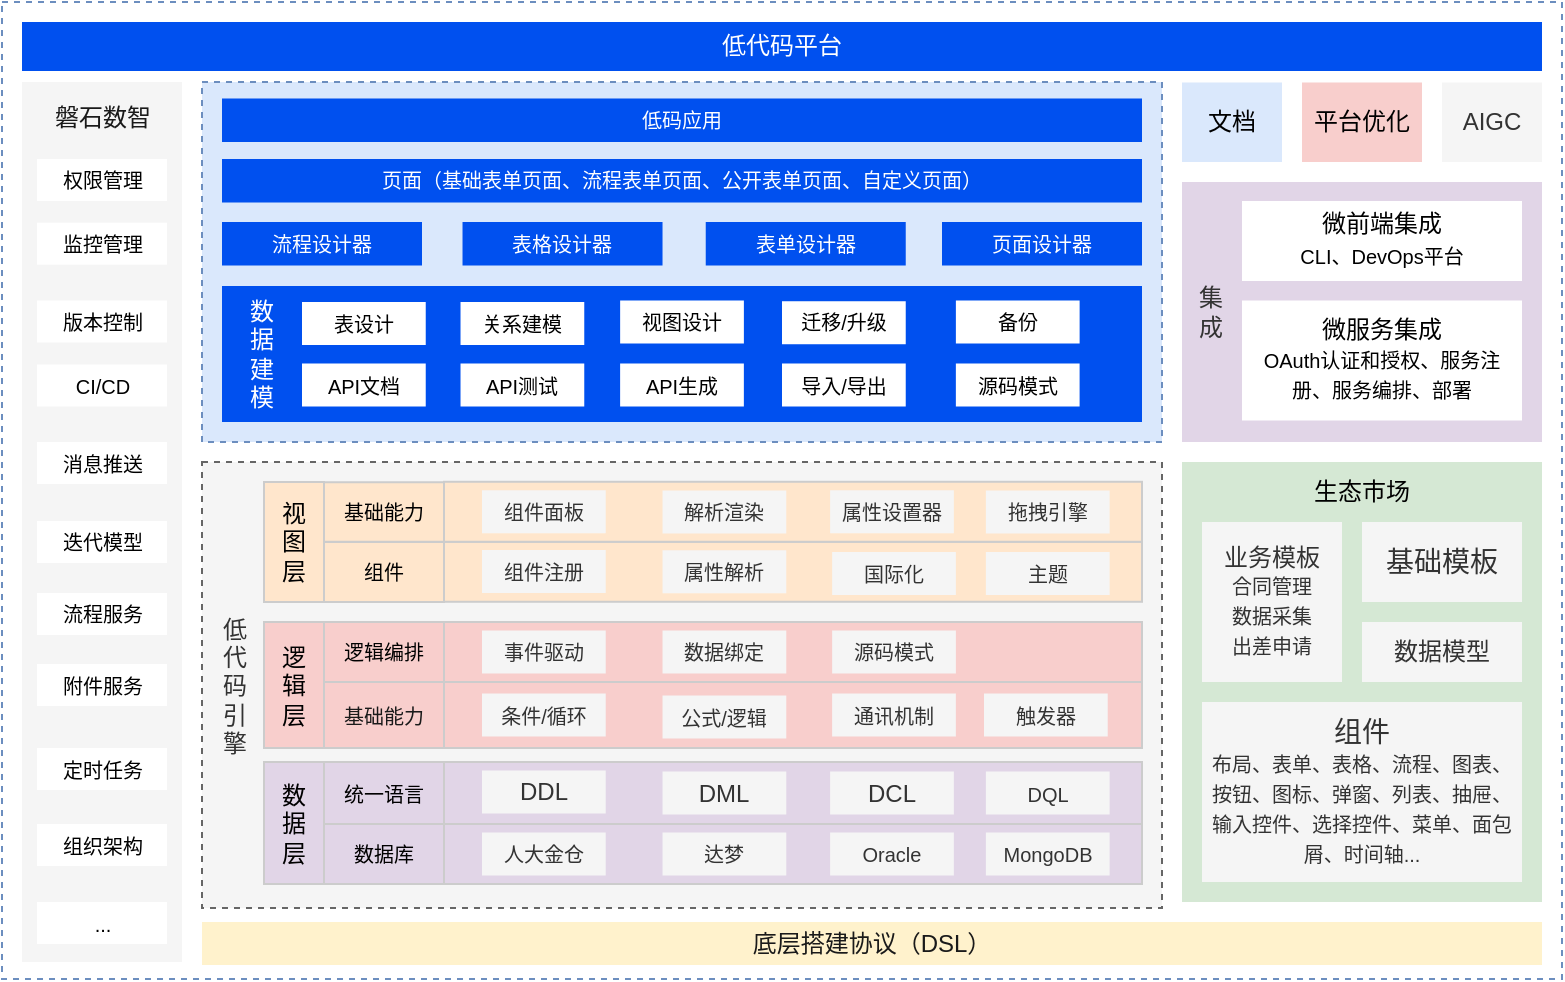 <mxfile version="24.4.10" type="github">
  <diagram name="第 1 页" id="B_uo7OJ-f0cf3lO3-WNb">
    <mxGraphModel dx="1195" dy="650" grid="1" gridSize="10" guides="1" tooltips="1" connect="1" arrows="1" fold="1" page="1" pageScale="1" pageWidth="827" pageHeight="1169" math="0" shadow="0">
      <root>
        <mxCell id="0" />
        <mxCell id="1" parent="0" />
        <mxCell id="cuvuWjdc5wPWUUID254h-1" value="" style="rounded=0;whiteSpace=wrap;html=1;dashed=1;fillColor=none;strokeColor=#6c8ebf;strokeWidth=1;" parent="1" vertex="1">
          <mxGeometry x="220" y="60" width="780" height="488.5" as="geometry" />
        </mxCell>
        <mxCell id="cuvuWjdc5wPWUUID254h-2" value="" style="rounded=0;whiteSpace=wrap;html=1;fillColor=#f5f5f5;strokeColor=#666666;dashed=1;strokeWidth=1;fontColor=#333333;" parent="1" vertex="1">
          <mxGeometry x="320" y="290" width="480" height="223" as="geometry" />
        </mxCell>
        <mxCell id="cuvuWjdc5wPWUUID254h-6" value="" style="rounded=0;whiteSpace=wrap;html=1;fillColor=#dae8fc;strokeColor=#6c8ebf;dashed=1;" parent="1" vertex="1">
          <mxGeometry x="320" y="100" width="480" height="180" as="geometry" />
        </mxCell>
        <mxCell id="cuvuWjdc5wPWUUID254h-7" value="" style="rounded=0;whiteSpace=wrap;html=1;strokeWidth=1;strokeColor=none;fillColor=#f5f5f5;fontColor=#333333;" parent="1" vertex="1">
          <mxGeometry x="230" y="100" width="80" height="440" as="geometry" />
        </mxCell>
        <mxCell id="cuvuWjdc5wPWUUID254h-8" value="低代码平台" style="rounded=0;whiteSpace=wrap;html=1;fillColor=#0050ef;fontColor=#ffffff;strokeColor=none;" parent="1" vertex="1">
          <mxGeometry x="230" y="70" width="760" height="24.5" as="geometry" />
        </mxCell>
        <mxCell id="cuvuWjdc5wPWUUID254h-9" value="&lt;font color=&quot;#1a1a1a&quot;&gt;底层搭建协议（DSL）&lt;/font&gt;" style="rounded=0;whiteSpace=wrap;html=1;fillColor=#fff2cc;strokeColor=none;" parent="1" vertex="1">
          <mxGeometry x="320" y="520" width="670" height="21.5" as="geometry" />
        </mxCell>
        <mxCell id="cuvuWjdc5wPWUUID254h-32" value="磐石数智" style="text;html=1;align=center;verticalAlign=middle;whiteSpace=wrap;rounded=0;fontColor=#1A1A1A;" parent="1" vertex="1">
          <mxGeometry x="237.5" y="108.25" width="65" height="18.5" as="geometry" />
        </mxCell>
        <mxCell id="cuvuWjdc5wPWUUID254h-38" value="&lt;div style=&quot;&quot;&gt;&lt;br&gt;&lt;/div&gt;" style="rounded=0;whiteSpace=wrap;html=1;align=left;strokeColor=#82b366;fillColor=#d5e8d4;dashed=1;strokeWidth=1;" parent="1" vertex="1">
          <mxGeometry x="351" y="370" width="439" height="63" as="geometry" />
        </mxCell>
        <mxCell id="cuvuWjdc5wPWUUID254h-50" value="" style="rounded=0;whiteSpace=wrap;html=1;fillColor=#d5e8d4;strokeColor=none;dashed=1;strokeWidth=2;" parent="1" vertex="1">
          <mxGeometry x="810" y="290" width="180" height="220" as="geometry" />
        </mxCell>
        <mxCell id="ZQ_SVGyBONcuIK9nk_CX-1" value="权限管理" style="rounded=0;whiteSpace=wrap;html=1;fontSize=10;strokeColor=none;" parent="1" vertex="1">
          <mxGeometry x="237.5" y="138.5" width="65" height="21" as="geometry" />
        </mxCell>
        <mxCell id="ZQ_SVGyBONcuIK9nk_CX-6" value="监控管理" style="rounded=0;whiteSpace=wrap;html=1;fontSize=10;strokeColor=none;" parent="1" vertex="1">
          <mxGeometry x="237.5" y="170.37" width="65" height="21" as="geometry" />
        </mxCell>
        <mxCell id="ZQ_SVGyBONcuIK9nk_CX-7" value="版本控制" style="rounded=0;whiteSpace=wrap;html=1;fontSize=10;strokeColor=none;" parent="1" vertex="1">
          <mxGeometry x="237.5" y="209.25" width="65" height="21" as="geometry" />
        </mxCell>
        <mxCell id="ZQ_SVGyBONcuIK9nk_CX-9" value="CI/CD" style="rounded=0;whiteSpace=wrap;html=1;fontSize=10;strokeColor=none;" parent="1" vertex="1">
          <mxGeometry x="237.5" y="241.25" width="65" height="21" as="geometry" />
        </mxCell>
        <mxCell id="ZQ_SVGyBONcuIK9nk_CX-10" value="消息推送" style="rounded=0;whiteSpace=wrap;html=1;fontSize=10;strokeColor=none;" parent="1" vertex="1">
          <mxGeometry x="237.5" y="280" width="65" height="21" as="geometry" />
        </mxCell>
        <mxCell id="ZQ_SVGyBONcuIK9nk_CX-11" value="流程服务" style="rounded=0;whiteSpace=wrap;html=1;fontSize=10;strokeColor=none;" parent="1" vertex="1">
          <mxGeometry x="237.5" y="355.5" width="65" height="21" as="geometry" />
        </mxCell>
        <mxCell id="ZQ_SVGyBONcuIK9nk_CX-12" value="定时任务" style="rounded=0;whiteSpace=wrap;html=1;fontSize=10;strokeColor=none;" parent="1" vertex="1">
          <mxGeometry x="237.5" y="433" width="65" height="21" as="geometry" />
        </mxCell>
        <mxCell id="ZQ_SVGyBONcuIK9nk_CX-14" value="组织架构" style="rounded=0;whiteSpace=wrap;html=1;fontSize=10;strokeColor=none;" parent="1" vertex="1">
          <mxGeometry x="237.5" y="471" width="65" height="21" as="geometry" />
        </mxCell>
        <mxCell id="ZQ_SVGyBONcuIK9nk_CX-15" value="..." style="rounded=0;whiteSpace=wrap;html=1;fontSize=10;strokeColor=none;" parent="1" vertex="1">
          <mxGeometry x="237.5" y="510" width="65" height="21" as="geometry" />
        </mxCell>
        <mxCell id="ZQ_SVGyBONcuIK9nk_CX-17" value="数&lt;div style=&quot;font-size: 12px;&quot;&gt;据&lt;/div&gt;&lt;div style=&quot;font-size: 12px;&quot;&gt;层&lt;/div&gt;" style="text;html=1;align=center;verticalAlign=middle;whiteSpace=wrap;rounded=0;fillColor=#e1d5e7;strokeColor=#CCCCCC;fontSize=12;" parent="1" vertex="1">
          <mxGeometry x="351" y="440" width="30" height="61" as="geometry" />
        </mxCell>
        <mxCell id="JNAHnoYDXPsIVU7c80RC-6" value="" style="rounded=0;whiteSpace=wrap;html=1;fillColor=#e1d5e7;strokeColor=#CCCCCC;" parent="1" vertex="1">
          <mxGeometry x="441" y="440" width="349" height="31" as="geometry" />
        </mxCell>
        <mxCell id="JNAHnoYDXPsIVU7c80RC-7" value="数据库" style="rounded=0;whiteSpace=wrap;html=1;fillColor=#e1d5e7;strokeColor=#CCCCCC;fontSize=10;" parent="1" vertex="1">
          <mxGeometry x="381" y="471" width="60" height="30" as="geometry" />
        </mxCell>
        <mxCell id="JNAHnoYDXPsIVU7c80RC-9" value="" style="rounded=0;whiteSpace=wrap;html=1;fillColor=#e1d5e7;strokeColor=#CCCCCC;" parent="1" vertex="1">
          <mxGeometry x="441" y="471" width="349" height="30" as="geometry" />
        </mxCell>
        <mxCell id="JNAHnoYDXPsIVU7c80RC-10" value="统一语言" style="rounded=0;whiteSpace=wrap;html=1;fillColor=#e1d5e7;strokeColor=#CCCCCC;fontSize=10;" parent="1" vertex="1">
          <mxGeometry x="381" y="440" width="60" height="31" as="geometry" />
        </mxCell>
        <mxCell id="JNAHnoYDXPsIVU7c80RC-13" value="人大金仓" style="rounded=0;whiteSpace=wrap;html=1;fillColor=#f5f5f5;fontColor=#333333;strokeColor=none;fontSize=10;" parent="1" vertex="1">
          <mxGeometry x="460" y="475.25" width="61.87" height="21.5" as="geometry" />
        </mxCell>
        <mxCell id="JNAHnoYDXPsIVU7c80RC-14" value="达梦" style="rounded=0;whiteSpace=wrap;html=1;fillColor=#f5f5f5;fontColor=#333333;strokeColor=none;fontSize=10;" parent="1" vertex="1">
          <mxGeometry x="550.26" y="475.25" width="61.87" height="21.5" as="geometry" />
        </mxCell>
        <mxCell id="JNAHnoYDXPsIVU7c80RC-16" value="Oracle" style="rounded=0;whiteSpace=wrap;html=1;fillColor=#f5f5f5;fontColor=#333333;strokeColor=none;fontSize=10;" parent="1" vertex="1">
          <mxGeometry x="634.06" y="475.25" width="61.87" height="21.5" as="geometry" />
        </mxCell>
        <mxCell id="JNAHnoYDXPsIVU7c80RC-17" value="MongoDB" style="rounded=0;whiteSpace=wrap;html=1;fillColor=#f5f5f5;fontColor=#333333;strokeColor=none;fontSize=10;" parent="1" vertex="1">
          <mxGeometry x="711.94" y="475.25" width="61.87" height="21.5" as="geometry" />
        </mxCell>
        <mxCell id="JNAHnoYDXPsIVU7c80RC-18" value="DDL" style="rounded=0;whiteSpace=wrap;html=1;fillColor=#f5f5f5;fontColor=#333333;strokeColor=none;" parent="1" vertex="1">
          <mxGeometry x="460" y="444.25" width="61.87" height="21.5" as="geometry" />
        </mxCell>
        <mxCell id="JNAHnoYDXPsIVU7c80RC-19" value="DML" style="rounded=0;whiteSpace=wrap;html=1;fillColor=#f5f5f5;fontColor=#333333;strokeColor=none;" parent="1" vertex="1">
          <mxGeometry x="550.26" y="444.75" width="61.87" height="21.5" as="geometry" />
        </mxCell>
        <mxCell id="JNAHnoYDXPsIVU7c80RC-20" value="DCL" style="rounded=0;whiteSpace=wrap;html=1;fillColor=#f5f5f5;fontColor=#333333;strokeColor=none;" parent="1" vertex="1">
          <mxGeometry x="634.06" y="444.75" width="61.87" height="21.5" as="geometry" />
        </mxCell>
        <mxCell id="JNAHnoYDXPsIVU7c80RC-21" value="DQL" style="rounded=0;whiteSpace=wrap;html=1;fillColor=#f5f5f5;fontColor=#333333;strokeColor=none;fontSize=10;" parent="1" vertex="1">
          <mxGeometry x="711.94" y="444.75" width="61.87" height="21.5" as="geometry" />
        </mxCell>
        <mxCell id="JNAHnoYDXPsIVU7c80RC-31" value="逻&lt;div style=&quot;font-size: 12px;&quot;&gt;辑&lt;/div&gt;&lt;div style=&quot;font-size: 12px;&quot;&gt;层&lt;/div&gt;" style="text;html=1;align=center;verticalAlign=middle;whiteSpace=wrap;rounded=0;fillColor=#f8cecc;strokeColor=#CCCCCC;fontSize=12;" parent="1" vertex="1">
          <mxGeometry x="351" y="370" width="30" height="63" as="geometry" />
        </mxCell>
        <mxCell id="JNAHnoYDXPsIVU7c80RC-32" value="" style="rounded=0;whiteSpace=wrap;html=1;fillColor=#f8cecc;strokeColor=#CCCCCC;" parent="1" vertex="1">
          <mxGeometry x="441" y="370" width="349" height="30" as="geometry" />
        </mxCell>
        <mxCell id="JNAHnoYDXPsIVU7c80RC-33" value="" style="rounded=0;whiteSpace=wrap;html=1;fillColor=#f8cecc;strokeColor=#CCCCCC;" parent="1" vertex="1">
          <mxGeometry x="441" y="400" width="349" height="33" as="geometry" />
        </mxCell>
        <mxCell id="JNAHnoYDXPsIVU7c80RC-34" value="&lt;font color=&quot;#1a1a1a&quot; style=&quot;font-size: 10px;&quot;&gt;基础能力&lt;/font&gt;" style="rounded=0;whiteSpace=wrap;html=1;fillColor=#f8cecc;strokeColor=#CCCCCC;fontSize=10;" parent="1" vertex="1">
          <mxGeometry x="381" y="400" width="60" height="33" as="geometry" />
        </mxCell>
        <mxCell id="JNAHnoYDXPsIVU7c80RC-35" value="逻辑编排" style="rounded=0;whiteSpace=wrap;html=1;fillColor=#f8cecc;strokeColor=#CCCCCC;fontSize=10;" parent="1" vertex="1">
          <mxGeometry x="381" y="370" width="60" height="30" as="geometry" />
        </mxCell>
        <mxCell id="JNAHnoYDXPsIVU7c80RC-37" value="条件/循环" style="rounded=0;whiteSpace=wrap;html=1;fillColor=#f5f5f5;fontColor=#333333;strokeColor=none;fontSize=10;" parent="1" vertex="1">
          <mxGeometry x="460.0" y="405.75" width="61.87" height="21.5" as="geometry" />
        </mxCell>
        <mxCell id="JNAHnoYDXPsIVU7c80RC-38" value="公式/逻辑" style="rounded=0;whiteSpace=wrap;html=1;fillColor=#f5f5f5;fontColor=#333333;strokeColor=none;fontSize=10;" parent="1" vertex="1">
          <mxGeometry x="550.26" y="406.75" width="61.87" height="21.5" as="geometry" />
        </mxCell>
        <mxCell id="JNAHnoYDXPsIVU7c80RC-40" value="触发器" style="rounded=0;whiteSpace=wrap;html=1;fillColor=#f5f5f5;fontColor=#333333;strokeColor=none;fontSize=10;" parent="1" vertex="1">
          <mxGeometry x="711" y="405.75" width="61.87" height="21.5" as="geometry" />
        </mxCell>
        <mxCell id="JNAHnoYDXPsIVU7c80RC-41" value="通讯机制" style="rounded=0;whiteSpace=wrap;html=1;fillColor=#f5f5f5;fontColor=#333333;strokeColor=none;fontSize=10;" parent="1" vertex="1">
          <mxGeometry x="635.06" y="405.75" width="61.87" height="21.5" as="geometry" />
        </mxCell>
        <mxCell id="JNAHnoYDXPsIVU7c80RC-42" value="事件驱动" style="rounded=0;whiteSpace=wrap;html=1;fillColor=#f5f5f5;fontColor=#333333;strokeColor=none;fontSize=10;" parent="1" vertex="1">
          <mxGeometry x="460" y="374.25" width="61.87" height="21.5" as="geometry" />
        </mxCell>
        <mxCell id="JNAHnoYDXPsIVU7c80RC-43" value="数据绑定" style="rounded=0;whiteSpace=wrap;html=1;fillColor=#f5f5f5;fontColor=#333333;strokeColor=none;fontSize=10;" parent="1" vertex="1">
          <mxGeometry x="550.26" y="374.25" width="61.87" height="21.5" as="geometry" />
        </mxCell>
        <mxCell id="JNAHnoYDXPsIVU7c80RC-44" value="源码模式" style="rounded=0;whiteSpace=wrap;html=1;fillColor=#f5f5f5;fontColor=#333333;strokeColor=none;fontSize=10;" parent="1" vertex="1">
          <mxGeometry x="635.07" y="374.25" width="61.87" height="21.5" as="geometry" />
        </mxCell>
        <mxCell id="JNAHnoYDXPsIVU7c80RC-57" value="视&lt;div style=&quot;font-size: 12px;&quot;&gt;图&lt;/div&gt;&lt;div style=&quot;font-size: 12px;&quot;&gt;层&lt;/div&gt;" style="text;html=1;align=center;verticalAlign=middle;whiteSpace=wrap;rounded=0;fillColor=#ffe6cc;strokeColor=#CCCCCC;fontSize=12;" parent="1" vertex="1">
          <mxGeometry x="351" y="300" width="30" height="60" as="geometry" />
        </mxCell>
        <mxCell id="JNAHnoYDXPsIVU7c80RC-64" value="组件" style="rounded=0;whiteSpace=wrap;html=1;fillColor=#ffe6cc;strokeColor=#CCCCCC;fontSize=10;" parent="1" vertex="1">
          <mxGeometry x="381" y="330" width="60" height="30" as="geometry" />
        </mxCell>
        <mxCell id="JNAHnoYDXPsIVU7c80RC-65" value="基础能力" style="rounded=0;whiteSpace=wrap;html=1;fillColor=#ffe6cc;strokeColor=#CCCCCC;fontSize=10;" parent="1" vertex="1">
          <mxGeometry x="381" y="300.13" width="60" height="29.75" as="geometry" />
        </mxCell>
        <mxCell id="JNAHnoYDXPsIVU7c80RC-69" value="" style="rounded=0;whiteSpace=wrap;html=1;fillColor=#ffe6cc;strokeColor=#CCCCCC;" parent="1" vertex="1">
          <mxGeometry x="441" y="329.88" width="349" height="30" as="geometry" />
        </mxCell>
        <mxCell id="JNAHnoYDXPsIVU7c80RC-70" value="" style="rounded=0;whiteSpace=wrap;html=1;fillColor=#ffe6cc;strokeColor=#CCCCCC;" parent="1" vertex="1">
          <mxGeometry x="441" y="299.88" width="349" height="30" as="geometry" />
        </mxCell>
        <mxCell id="JNAHnoYDXPsIVU7c80RC-73" value="组件注册" style="rounded=0;whiteSpace=wrap;html=1;fillColor=#f5f5f5;strokeColor=none;fontColor=#333333;fontSize=10;" parent="1" vertex="1">
          <mxGeometry x="460" y="334" width="61.87" height="21.5" as="geometry" />
        </mxCell>
        <mxCell id="JNAHnoYDXPsIVU7c80RC-74" value="属性解析" style="rounded=0;whiteSpace=wrap;html=1;fillColor=#f5f5f5;strokeColor=none;fontColor=#333333;fontSize=10;" parent="1" vertex="1">
          <mxGeometry x="550.26" y="334.13" width="61.87" height="21.5" as="geometry" />
        </mxCell>
        <mxCell id="JNAHnoYDXPsIVU7c80RC-75" value="国际化" style="rounded=0;whiteSpace=wrap;html=1;fillColor=#f5f5f5;strokeColor=none;fontColor=#333333;fontSize=10;" parent="1" vertex="1">
          <mxGeometry x="635.07" y="335" width="61.87" height="21.5" as="geometry" />
        </mxCell>
        <mxCell id="JNAHnoYDXPsIVU7c80RC-76" value="主题" style="rounded=0;whiteSpace=wrap;html=1;fillColor=#f5f5f5;strokeColor=none;fontColor=#333333;fontSize=10;" parent="1" vertex="1">
          <mxGeometry x="711.94" y="335" width="61.87" height="21.5" as="geometry" />
        </mxCell>
        <mxCell id="JNAHnoYDXPsIVU7c80RC-77" value="&lt;font style=&quot;font-size: 10px;&quot;&gt;组件面板&lt;/font&gt;" style="rounded=0;whiteSpace=wrap;html=1;fillColor=#f5f5f5;strokeColor=none;fontColor=#333333;fontSize=10;" parent="1" vertex="1">
          <mxGeometry x="460" y="304.13" width="61.87" height="21.5" as="geometry" />
        </mxCell>
        <mxCell id="JNAHnoYDXPsIVU7c80RC-79" value="解析渲染" style="rounded=0;whiteSpace=wrap;html=1;fillColor=#f5f5f5;strokeColor=none;fontColor=#333333;fontSize=10;" parent="1" vertex="1">
          <mxGeometry x="550.26" y="304.25" width="61.87" height="21.5" as="geometry" />
        </mxCell>
        <mxCell id="JNAHnoYDXPsIVU7c80RC-80" value="属性设置器" style="rounded=0;whiteSpace=wrap;html=1;fillColor=#f5f5f5;strokeColor=none;fontColor=#333333;fontSize=10;" parent="1" vertex="1">
          <mxGeometry x="634.06" y="304.13" width="61.87" height="21.5" as="geometry" />
        </mxCell>
        <mxCell id="JNAHnoYDXPsIVU7c80RC-81" value="拖拽引擎" style="rounded=0;whiteSpace=wrap;html=1;fillColor=#f5f5f5;strokeColor=none;fontColor=#333333;fontSize=10;" parent="1" vertex="1">
          <mxGeometry x="711.94" y="304.25" width="61.87" height="21.5" as="geometry" />
        </mxCell>
        <mxCell id="SCyYYgnEw_wOkVyOZmGx-7" value="&lt;font style=&quot;font-size: 12px;&quot;&gt;业务模板&lt;/font&gt;&lt;div style=&quot;line-height: 150%;&quot;&gt;合同管理&lt;/div&gt;&lt;div style=&quot;line-height: 150%;&quot;&gt;数据采集&lt;/div&gt;&lt;div style=&quot;line-height: 150%;&quot;&gt;出差申请&lt;/div&gt;" style="rounded=0;whiteSpace=wrap;html=1;strokeColor=none;fillColor=#f5f5f5;fontColor=#333333;fontSize=10;" parent="1" vertex="1">
          <mxGeometry x="820" y="320" width="70" height="80" as="geometry" />
        </mxCell>
        <mxCell id="SCyYYgnEw_wOkVyOZmGx-8" value="&lt;font style=&quot;font-size: 14px;&quot;&gt;组件&lt;/font&gt;&lt;div style=&quot;line-height: 150%;&quot;&gt;&lt;div style=&quot;line-height: 150%;&quot;&gt;布局、表单、表格、流程、图表、按钮、图标、弹窗、列表、抽屉、输入控件、选择控件、菜单、面包屑、时间轴...&lt;/div&gt;&lt;/div&gt;" style="rounded=0;whiteSpace=wrap;html=1;strokeColor=none;fillColor=#f5f5f5;fontColor=#333333;fontSize=10;" parent="1" vertex="1">
          <mxGeometry x="820" y="410" width="160" height="90" as="geometry" />
        </mxCell>
        <mxCell id="ScNgmdraNkUbZeML3dhD-3" value="&lt;font color=&quot;#333333&quot;&gt;低&lt;/font&gt;&lt;div&gt;&lt;font color=&quot;#333333&quot;&gt;代&lt;/font&gt;&lt;/div&gt;&lt;div&gt;&lt;font color=&quot;#333333&quot;&gt;码&lt;/font&gt;&lt;/div&gt;&lt;div&gt;&lt;font color=&quot;#333333&quot;&gt;引&lt;/font&gt;&lt;/div&gt;&lt;div&gt;&lt;font color=&quot;#333333&quot;&gt;擎&lt;/font&gt;&lt;/div&gt;" style="text;html=1;align=center;verticalAlign=middle;whiteSpace=wrap;rounded=0;" parent="1" vertex="1">
          <mxGeometry x="322" y="356.75" width="29" height="89.5" as="geometry" />
        </mxCell>
        <mxCell id="ScNgmdraNkUbZeML3dhD-4" value="生态市场" style="text;html=1;align=center;verticalAlign=middle;whiteSpace=wrap;rounded=0;" parent="1" vertex="1">
          <mxGeometry x="810" y="290" width="180" height="30" as="geometry" />
        </mxCell>
        <mxCell id="ScNgmdraNkUbZeML3dhD-6" value="&lt;span style=&quot;font-size: 14px;&quot;&gt;基础模板&lt;/span&gt;" style="rounded=0;whiteSpace=wrap;html=1;strokeColor=none;fillColor=#f5f5f5;fontColor=#333333;fontSize=10;" parent="1" vertex="1">
          <mxGeometry x="900" y="320" width="80" height="40" as="geometry" />
        </mxCell>
        <mxCell id="ScNgmdraNkUbZeML3dhD-7" value="&lt;font style=&quot;font-size: 12px;&quot;&gt;数据模型&lt;/font&gt;" style="rounded=0;whiteSpace=wrap;html=1;strokeColor=none;fillColor=#f5f5f5;fontColor=#333333;fontSize=10;" parent="1" vertex="1">
          <mxGeometry x="900" y="370" width="80" height="30" as="geometry" />
        </mxCell>
        <mxCell id="ScNgmdraNkUbZeML3dhD-16" value="&lt;font style=&quot;font-size: 10px;&quot;&gt;流程设计器&lt;/font&gt;" style="rounded=0;whiteSpace=wrap;html=1;fillColor=#0050ef;fontColor=#ffffff;strokeColor=none;" parent="1" vertex="1">
          <mxGeometry x="330" y="170" width="100" height="21.75" as="geometry" />
        </mxCell>
        <mxCell id="ScNgmdraNkUbZeML3dhD-20" value="" style="rounded=0;whiteSpace=wrap;html=1;fillColor=#0050ef;strokeColor=none;fontColor=#ffffff;" parent="1" vertex="1">
          <mxGeometry x="330" y="202" width="460" height="68" as="geometry" />
        </mxCell>
        <mxCell id="ScNgmdraNkUbZeML3dhD-22" value="&lt;font color=&quot;#ffffff&quot;&gt;数&lt;/font&gt;&lt;div&gt;&lt;font color=&quot;#ffffff&quot;&gt;据&lt;/font&gt;&lt;/div&gt;&lt;div&gt;&lt;font color=&quot;#ffffff&quot;&gt;建&lt;/font&gt;&lt;/div&gt;&lt;div&gt;&lt;font color=&quot;#ffffff&quot;&gt;模&lt;/font&gt;&lt;/div&gt;" style="text;html=1;align=center;verticalAlign=middle;whiteSpace=wrap;rounded=0;fillColor=#0050ef;fontColor=#ffffff;strokeColor=none;" parent="1" vertex="1">
          <mxGeometry x="330" y="202" width="40" height="67" as="geometry" />
        </mxCell>
        <mxCell id="JNAHnoYDXPsIVU7c80RC-24" value="导入/导出" style="rounded=0;whiteSpace=wrap;html=1;fontSize=10;strokeColor=none;" parent="1" vertex="1">
          <mxGeometry x="610.0" y="240.75" width="61.87" height="21.5" as="geometry" />
        </mxCell>
        <mxCell id="JNAHnoYDXPsIVU7c80RC-25" value="迁移/升级" style="rounded=0;whiteSpace=wrap;html=1;fontSize=10;strokeColor=none;" parent="1" vertex="1">
          <mxGeometry x="610" y="209.62" width="61.87" height="21.5" as="geometry" />
        </mxCell>
        <mxCell id="JNAHnoYDXPsIVU7c80RC-26" value="备份" style="rounded=0;whiteSpace=wrap;html=1;fontSize=10;strokeColor=none;" parent="1" vertex="1">
          <mxGeometry x="696.94" y="209.25" width="61.87" height="21.5" as="geometry" />
        </mxCell>
        <mxCell id="JNAHnoYDXPsIVU7c80RC-28" value="API生成" style="rounded=0;whiteSpace=wrap;html=1;fontSize=10;strokeColor=none;" parent="1" vertex="1">
          <mxGeometry x="529.06" y="240.75" width="61.87" height="21.5" as="geometry" />
        </mxCell>
        <mxCell id="JNAHnoYDXPsIVU7c80RC-29" value="API测试" style="rounded=0;whiteSpace=wrap;html=1;fontSize=10;strokeColor=none;" parent="1" vertex="1">
          <mxGeometry x="449.26" y="240.75" width="61.87" height="21.5" as="geometry" />
        </mxCell>
        <mxCell id="JNAHnoYDXPsIVU7c80RC-30" value="API文档" style="rounded=0;whiteSpace=wrap;html=1;fontSize=10;strokeColor=none;" parent="1" vertex="1">
          <mxGeometry x="370.0" y="240.75" width="61.87" height="21.5" as="geometry" />
        </mxCell>
        <mxCell id="ScNgmdraNkUbZeML3dhD-24" value="视图设计" style="rounded=0;whiteSpace=wrap;html=1;fontSize=10;strokeColor=none;" parent="1" vertex="1">
          <mxGeometry x="529.07" y="209.25" width="61.87" height="21.5" as="geometry" />
        </mxCell>
        <mxCell id="ScNgmdraNkUbZeML3dhD-25" value="源码模式" style="rounded=0;whiteSpace=wrap;html=1;fontSize=10;strokeColor=none;" parent="1" vertex="1">
          <mxGeometry x="696.93" y="240.75" width="61.87" height="21.5" as="geometry" />
        </mxCell>
        <mxCell id="ScNgmdraNkUbZeML3dhD-26" value="表设计" style="rounded=0;whiteSpace=wrap;html=1;fontSize=10;strokeColor=none;" parent="1" vertex="1">
          <mxGeometry x="370.0" y="210" width="61.87" height="21.5" as="geometry" />
        </mxCell>
        <mxCell id="ScNgmdraNkUbZeML3dhD-27" value="关系建模" style="rounded=0;whiteSpace=wrap;html=1;fontSize=10;strokeColor=none;" parent="1" vertex="1">
          <mxGeometry x="449.26" y="210" width="61.87" height="21.5" as="geometry" />
        </mxCell>
        <mxCell id="ScNgmdraNkUbZeML3dhD-32" value="迭代模型" style="rounded=0;whiteSpace=wrap;html=1;fontSize=10;strokeColor=none;" parent="1" vertex="1">
          <mxGeometry x="237.5" y="319.5" width="65" height="21" as="geometry" />
        </mxCell>
        <mxCell id="ScNgmdraNkUbZeML3dhD-33" value="附件服务" style="rounded=0;whiteSpace=wrap;html=1;fontSize=10;strokeColor=none;" parent="1" vertex="1">
          <mxGeometry x="237.5" y="391" width="65" height="21" as="geometry" />
        </mxCell>
        <mxCell id="ScNgmdraNkUbZeML3dhD-35" value="" style="rounded=0;whiteSpace=wrap;html=1;fillColor=#e1d5e7;strokeColor=none;" parent="1" vertex="1">
          <mxGeometry x="810" y="150" width="180" height="130" as="geometry" />
        </mxCell>
        <mxCell id="ScNgmdraNkUbZeML3dhD-36" value="&lt;font color=&quot;#333333&quot;&gt;集&lt;/font&gt;&lt;div&gt;&lt;font color=&quot;#333333&quot;&gt;成&lt;/font&gt;&lt;/div&gt;" style="text;html=1;align=center;verticalAlign=middle;whiteSpace=wrap;rounded=0;" parent="1" vertex="1">
          <mxGeometry x="810" y="170.37" width="29" height="89.5" as="geometry" />
        </mxCell>
        <mxCell id="ScNgmdraNkUbZeML3dhD-37" value="微前端集成&lt;div style=&quot;line-height: 150%;&quot;&gt;&lt;font style=&quot;font-size: 10px;&quot;&gt;CLI、DevOps平台&lt;/font&gt;&lt;/div&gt;" style="rounded=0;whiteSpace=wrap;html=1;strokeColor=none;" parent="1" vertex="1">
          <mxGeometry x="840" y="159.5" width="140" height="40" as="geometry" />
        </mxCell>
        <mxCell id="ScNgmdraNkUbZeML3dhD-38" value="微服务集&lt;font face=&quot;Helvetica&quot;&gt;成&lt;/font&gt;&lt;div style=&quot;line-height: 150%; font-size: 10px;&quot;&gt;&lt;font style=&quot;font-size: 10px;&quot; face=&quot;Helvetica&quot;&gt;&lt;span style=&quot;background: white;&quot; lang=&quot;EN-US&quot;&gt;OAuth&lt;/span&gt;&lt;span style=&quot;background: white;&quot;&gt;认证和授权、服务注册、服务编排、部署&lt;/span&gt;&lt;/font&gt;&lt;br&gt;&lt;/div&gt;" style="rounded=0;whiteSpace=wrap;html=1;strokeColor=none;" parent="1" vertex="1">
          <mxGeometry x="840" y="209.25" width="140" height="60" as="geometry" />
        </mxCell>
        <mxCell id="AxpJk-6Q4Qs-qTlw_Xqn-4" value="&lt;span style=&quot;font-size: 10px;&quot;&gt;表格设计器&lt;/span&gt;" style="rounded=0;whiteSpace=wrap;html=1;fillColor=#0050ef;fontColor=#ffffff;strokeColor=none;" parent="1" vertex="1">
          <mxGeometry x="450.26" y="170" width="100" height="21.75" as="geometry" />
        </mxCell>
        <mxCell id="AxpJk-6Q4Qs-qTlw_Xqn-5" value="&lt;font style=&quot;font-size: 10px;&quot;&gt;表单设计器&lt;/font&gt;" style="rounded=0;whiteSpace=wrap;html=1;fillColor=#0050ef;fontColor=#ffffff;strokeColor=none;" parent="1" vertex="1">
          <mxGeometry x="571.87" y="170" width="100" height="21.75" as="geometry" />
        </mxCell>
        <mxCell id="AxpJk-6Q4Qs-qTlw_Xqn-6" value="&lt;span style=&quot;font-size: 10px;&quot;&gt;页面设计器&lt;/span&gt;" style="rounded=0;whiteSpace=wrap;html=1;fillColor=#0050ef;fontColor=#ffffff;strokeColor=none;" parent="1" vertex="1">
          <mxGeometry x="690" y="170" width="100" height="21.75" as="geometry" />
        </mxCell>
        <mxCell id="AxpJk-6Q4Qs-qTlw_Xqn-7" value="&lt;span style=&quot;font-size: 10px;&quot;&gt;页面（基础表单页面、流程表单页面、公开表单页面、自定义页面）&lt;/span&gt;" style="rounded=0;whiteSpace=wrap;html=1;fillColor=#0050ef;fontColor=#ffffff;strokeColor=none;" parent="1" vertex="1">
          <mxGeometry x="330" y="138.5" width="460" height="21.75" as="geometry" />
        </mxCell>
        <mxCell id="AxpJk-6Q4Qs-qTlw_Xqn-10" value="&lt;span style=&quot;font-size: 10px;&quot;&gt;低码应用&lt;/span&gt;" style="rounded=0;whiteSpace=wrap;html=1;fillColor=#0050ef;fontColor=#ffffff;strokeColor=none;" parent="1" vertex="1">
          <mxGeometry x="330" y="108.25" width="460" height="21.75" as="geometry" />
        </mxCell>
        <mxCell id="ioDJLwg4UhYpoA2vI8w1-2" value="文档" style="rounded=0;whiteSpace=wrap;html=1;fillColor=#dae8fc;strokeColor=none;" vertex="1" parent="1">
          <mxGeometry x="810" y="100.25" width="50" height="39.75" as="geometry" />
        </mxCell>
        <mxCell id="ioDJLwg4UhYpoA2vI8w1-3" value="平台优化" style="rounded=0;whiteSpace=wrap;html=1;fillColor=#f8cecc;strokeColor=none;" vertex="1" parent="1">
          <mxGeometry x="870" y="100.25" width="60" height="39.75" as="geometry" />
        </mxCell>
        <mxCell id="ioDJLwg4UhYpoA2vI8w1-4" value="AIGC" style="rounded=0;whiteSpace=wrap;html=1;fillColor=#f5f5f5;strokeColor=none;fontColor=#333333;" vertex="1" parent="1">
          <mxGeometry x="940" y="100.25" width="50" height="39.75" as="geometry" />
        </mxCell>
      </root>
    </mxGraphModel>
  </diagram>
</mxfile>
